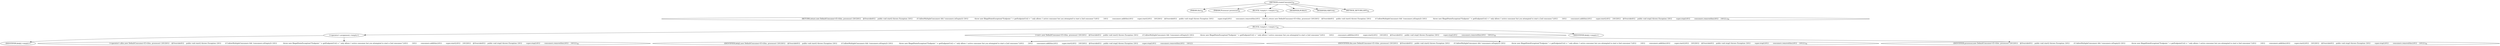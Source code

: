 digraph "createConsumer" {  
"87" [label = <(METHOD,createConsumer)<SUB>54</SUB>> ]
"10" [label = <(PARAM,this)<SUB>54</SUB>> ]
"88" [label = <(PARAM,Processor processor)<SUB>54</SUB>> ]
"89" [label = <(BLOCK,&lt;empty&gt;,&lt;empty&gt;)<SUB>54</SUB>> ]
"90" [label = <(RETURN,return new DefaultConsumer&lt;E&gt;(this, processor) {\012\012    @Override\012    public void start() throws Exception {\012        if (!allowMultipleConsumers &amp;&amp; !consumers.isEmpty()) {\012            throw new IllegalStateException(&quot;Endpoint &quot; + getEndpointUri() + &quot; only allows 1 active consumer but you attempted to start a 2nd consumer.&quot;);\012        }\012        consumers.add(this);\012        super.start();\012    }\012\012    @Override\012    public void stop() throws Exception {\012        super.stop();\012        consumers.remove(this);\012    }\012};,return new DefaultConsumer&lt;E&gt;(this, processor) {\012\012    @Override\012    public void start() throws Exception {\012        if (!allowMultipleConsumers &amp;&amp; !consumers.isEmpty()) {\012            throw new IllegalStateException(&quot;Endpoint &quot; + getEndpointUri() + &quot; only allows 1 active consumer but you attempted to start a 2nd consumer.&quot;);\012        }\012        consumers.add(this);\012        super.start();\012    }\012\012    @Override\012    public void stop() throws Exception {\012        super.stop();\012        consumers.remove(this);\012    }\012};)<SUB>55</SUB>> ]
"91" [label = <(BLOCK,&lt;empty&gt;,&lt;empty&gt;)<SUB>55</SUB>> ]
"92" [label = <(&lt;operator&gt;.assignment,&lt;empty&gt;)> ]
"93" [label = <(IDENTIFIER,$obj2,&lt;empty&gt;)> ]
"94" [label = <(&lt;operator&gt;.alloc,new DefaultConsumer&lt;E&gt;(this, processor) {\012\012    @Override\012    public void start() throws Exception {\012        if (!allowMultipleConsumers &amp;&amp; !consumers.isEmpty()) {\012            throw new IllegalStateException(&quot;Endpoint &quot; + getEndpointUri() + &quot; only allows 1 active consumer but you attempted to start a 2nd consumer.&quot;);\012        }\012        consumers.add(this);\012        super.start();\012    }\012\012    @Override\012    public void stop() throws Exception {\012        super.stop();\012        consumers.remove(this);\012    }\012})<SUB>55</SUB>> ]
"95" [label = <(&lt;init&gt;,new DefaultConsumer&lt;E&gt;(this, processor) {\012\012    @Override\012    public void start() throws Exception {\012        if (!allowMultipleConsumers &amp;&amp; !consumers.isEmpty()) {\012            throw new IllegalStateException(&quot;Endpoint &quot; + getEndpointUri() + &quot; only allows 1 active consumer but you attempted to start a 2nd consumer.&quot;);\012        }\012        consumers.add(this);\012        super.start();\012    }\012\012    @Override\012    public void stop() throws Exception {\012        super.stop();\012        consumers.remove(this);\012    }\012})<SUB>55</SUB>> ]
"96" [label = <(IDENTIFIER,$obj2,new DefaultConsumer&lt;E&gt;(this, processor) {\012\012    @Override\012    public void start() throws Exception {\012        if (!allowMultipleConsumers &amp;&amp; !consumers.isEmpty()) {\012            throw new IllegalStateException(&quot;Endpoint &quot; + getEndpointUri() + &quot; only allows 1 active consumer but you attempted to start a 2nd consumer.&quot;);\012        }\012        consumers.add(this);\012        super.start();\012    }\012\012    @Override\012    public void stop() throws Exception {\012        super.stop();\012        consumers.remove(this);\012    }\012})> ]
"9" [label = <(IDENTIFIER,this,new DefaultConsumer&lt;E&gt;(this, processor) {\012\012    @Override\012    public void start() throws Exception {\012        if (!allowMultipleConsumers &amp;&amp; !consumers.isEmpty()) {\012            throw new IllegalStateException(&quot;Endpoint &quot; + getEndpointUri() + &quot; only allows 1 active consumer but you attempted to start a 2nd consumer.&quot;);\012        }\012        consumers.add(this);\012        super.start();\012    }\012\012    @Override\012    public void stop() throws Exception {\012        super.stop();\012        consumers.remove(this);\012    }\012})<SUB>55</SUB>> ]
"97" [label = <(IDENTIFIER,processor,new DefaultConsumer&lt;E&gt;(this, processor) {\012\012    @Override\012    public void start() throws Exception {\012        if (!allowMultipleConsumers &amp;&amp; !consumers.isEmpty()) {\012            throw new IllegalStateException(&quot;Endpoint &quot; + getEndpointUri() + &quot; only allows 1 active consumer but you attempted to start a 2nd consumer.&quot;);\012        }\012        consumers.add(this);\012        super.start();\012    }\012\012    @Override\012    public void stop() throws Exception {\012        super.stop();\012        consumers.remove(this);\012    }\012})<SUB>55</SUB>> ]
"98" [label = <(IDENTIFIER,$obj2,&lt;empty&gt;)> ]
"99" [label = <(MODIFIER,PUBLIC)> ]
"100" [label = <(MODIFIER,VIRTUAL)> ]
"101" [label = <(METHOD_RETURN,ANY)<SUB>54</SUB>> ]
  "87" -> "10" 
  "87" -> "88" 
  "87" -> "89" 
  "87" -> "99" 
  "87" -> "100" 
  "87" -> "101" 
  "89" -> "90" 
  "90" -> "91" 
  "91" -> "92" 
  "91" -> "95" 
  "91" -> "98" 
  "92" -> "93" 
  "92" -> "94" 
  "95" -> "96" 
  "95" -> "9" 
  "95" -> "97" 
}
